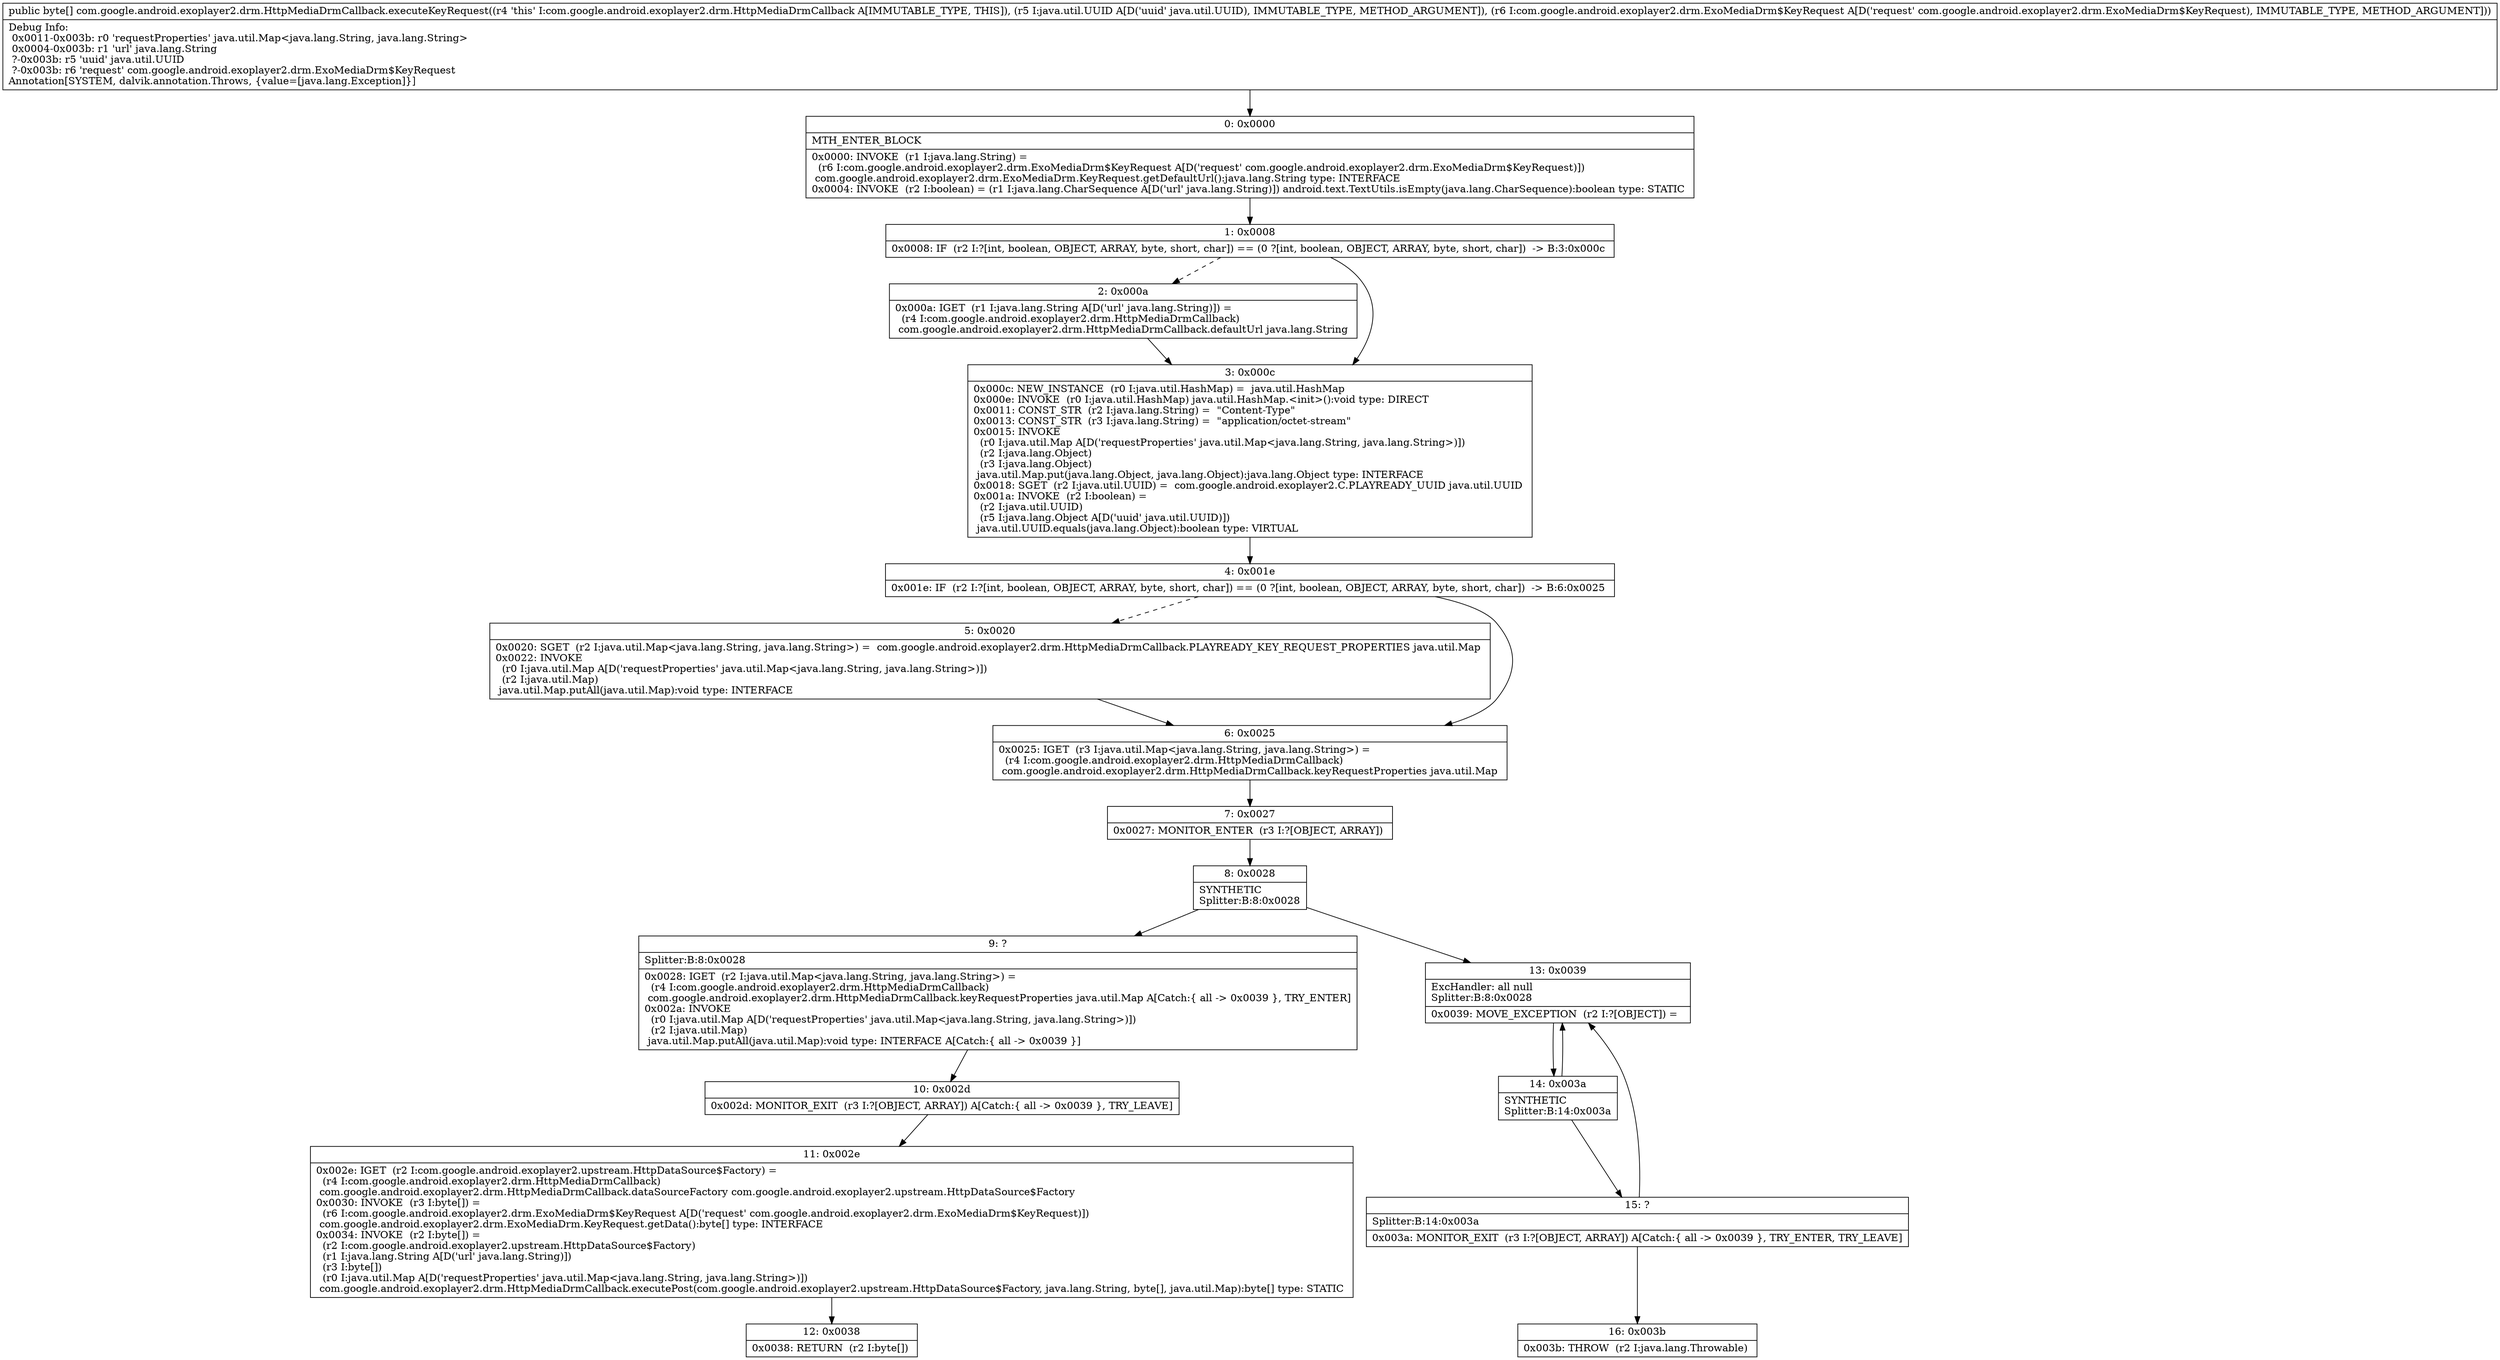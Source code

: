 digraph "CFG forcom.google.android.exoplayer2.drm.HttpMediaDrmCallback.executeKeyRequest(Ljava\/util\/UUID;Lcom\/google\/android\/exoplayer2\/drm\/ExoMediaDrm$KeyRequest;)[B" {
Node_0 [shape=record,label="{0\:\ 0x0000|MTH_ENTER_BLOCK\l|0x0000: INVOKE  (r1 I:java.lang.String) = \l  (r6 I:com.google.android.exoplayer2.drm.ExoMediaDrm$KeyRequest A[D('request' com.google.android.exoplayer2.drm.ExoMediaDrm$KeyRequest)])\l com.google.android.exoplayer2.drm.ExoMediaDrm.KeyRequest.getDefaultUrl():java.lang.String type: INTERFACE \l0x0004: INVOKE  (r2 I:boolean) = (r1 I:java.lang.CharSequence A[D('url' java.lang.String)]) android.text.TextUtils.isEmpty(java.lang.CharSequence):boolean type: STATIC \l}"];
Node_1 [shape=record,label="{1\:\ 0x0008|0x0008: IF  (r2 I:?[int, boolean, OBJECT, ARRAY, byte, short, char]) == (0 ?[int, boolean, OBJECT, ARRAY, byte, short, char])  \-\> B:3:0x000c \l}"];
Node_2 [shape=record,label="{2\:\ 0x000a|0x000a: IGET  (r1 I:java.lang.String A[D('url' java.lang.String)]) = \l  (r4 I:com.google.android.exoplayer2.drm.HttpMediaDrmCallback)\l com.google.android.exoplayer2.drm.HttpMediaDrmCallback.defaultUrl java.lang.String \l}"];
Node_3 [shape=record,label="{3\:\ 0x000c|0x000c: NEW_INSTANCE  (r0 I:java.util.HashMap) =  java.util.HashMap \l0x000e: INVOKE  (r0 I:java.util.HashMap) java.util.HashMap.\<init\>():void type: DIRECT \l0x0011: CONST_STR  (r2 I:java.lang.String) =  \"Content\-Type\" \l0x0013: CONST_STR  (r3 I:java.lang.String) =  \"application\/octet\-stream\" \l0x0015: INVOKE  \l  (r0 I:java.util.Map A[D('requestProperties' java.util.Map\<java.lang.String, java.lang.String\>)])\l  (r2 I:java.lang.Object)\l  (r3 I:java.lang.Object)\l java.util.Map.put(java.lang.Object, java.lang.Object):java.lang.Object type: INTERFACE \l0x0018: SGET  (r2 I:java.util.UUID) =  com.google.android.exoplayer2.C.PLAYREADY_UUID java.util.UUID \l0x001a: INVOKE  (r2 I:boolean) = \l  (r2 I:java.util.UUID)\l  (r5 I:java.lang.Object A[D('uuid' java.util.UUID)])\l java.util.UUID.equals(java.lang.Object):boolean type: VIRTUAL \l}"];
Node_4 [shape=record,label="{4\:\ 0x001e|0x001e: IF  (r2 I:?[int, boolean, OBJECT, ARRAY, byte, short, char]) == (0 ?[int, boolean, OBJECT, ARRAY, byte, short, char])  \-\> B:6:0x0025 \l}"];
Node_5 [shape=record,label="{5\:\ 0x0020|0x0020: SGET  (r2 I:java.util.Map\<java.lang.String, java.lang.String\>) =  com.google.android.exoplayer2.drm.HttpMediaDrmCallback.PLAYREADY_KEY_REQUEST_PROPERTIES java.util.Map \l0x0022: INVOKE  \l  (r0 I:java.util.Map A[D('requestProperties' java.util.Map\<java.lang.String, java.lang.String\>)])\l  (r2 I:java.util.Map)\l java.util.Map.putAll(java.util.Map):void type: INTERFACE \l}"];
Node_6 [shape=record,label="{6\:\ 0x0025|0x0025: IGET  (r3 I:java.util.Map\<java.lang.String, java.lang.String\>) = \l  (r4 I:com.google.android.exoplayer2.drm.HttpMediaDrmCallback)\l com.google.android.exoplayer2.drm.HttpMediaDrmCallback.keyRequestProperties java.util.Map \l}"];
Node_7 [shape=record,label="{7\:\ 0x0027|0x0027: MONITOR_ENTER  (r3 I:?[OBJECT, ARRAY]) \l}"];
Node_8 [shape=record,label="{8\:\ 0x0028|SYNTHETIC\lSplitter:B:8:0x0028\l}"];
Node_9 [shape=record,label="{9\:\ ?|Splitter:B:8:0x0028\l|0x0028: IGET  (r2 I:java.util.Map\<java.lang.String, java.lang.String\>) = \l  (r4 I:com.google.android.exoplayer2.drm.HttpMediaDrmCallback)\l com.google.android.exoplayer2.drm.HttpMediaDrmCallback.keyRequestProperties java.util.Map A[Catch:\{ all \-\> 0x0039 \}, TRY_ENTER]\l0x002a: INVOKE  \l  (r0 I:java.util.Map A[D('requestProperties' java.util.Map\<java.lang.String, java.lang.String\>)])\l  (r2 I:java.util.Map)\l java.util.Map.putAll(java.util.Map):void type: INTERFACE A[Catch:\{ all \-\> 0x0039 \}]\l}"];
Node_10 [shape=record,label="{10\:\ 0x002d|0x002d: MONITOR_EXIT  (r3 I:?[OBJECT, ARRAY]) A[Catch:\{ all \-\> 0x0039 \}, TRY_LEAVE]\l}"];
Node_11 [shape=record,label="{11\:\ 0x002e|0x002e: IGET  (r2 I:com.google.android.exoplayer2.upstream.HttpDataSource$Factory) = \l  (r4 I:com.google.android.exoplayer2.drm.HttpMediaDrmCallback)\l com.google.android.exoplayer2.drm.HttpMediaDrmCallback.dataSourceFactory com.google.android.exoplayer2.upstream.HttpDataSource$Factory \l0x0030: INVOKE  (r3 I:byte[]) = \l  (r6 I:com.google.android.exoplayer2.drm.ExoMediaDrm$KeyRequest A[D('request' com.google.android.exoplayer2.drm.ExoMediaDrm$KeyRequest)])\l com.google.android.exoplayer2.drm.ExoMediaDrm.KeyRequest.getData():byte[] type: INTERFACE \l0x0034: INVOKE  (r2 I:byte[]) = \l  (r2 I:com.google.android.exoplayer2.upstream.HttpDataSource$Factory)\l  (r1 I:java.lang.String A[D('url' java.lang.String)])\l  (r3 I:byte[])\l  (r0 I:java.util.Map A[D('requestProperties' java.util.Map\<java.lang.String, java.lang.String\>)])\l com.google.android.exoplayer2.drm.HttpMediaDrmCallback.executePost(com.google.android.exoplayer2.upstream.HttpDataSource$Factory, java.lang.String, byte[], java.util.Map):byte[] type: STATIC \l}"];
Node_12 [shape=record,label="{12\:\ 0x0038|0x0038: RETURN  (r2 I:byte[]) \l}"];
Node_13 [shape=record,label="{13\:\ 0x0039|ExcHandler: all null\lSplitter:B:8:0x0028\l|0x0039: MOVE_EXCEPTION  (r2 I:?[OBJECT]) =  \l}"];
Node_14 [shape=record,label="{14\:\ 0x003a|SYNTHETIC\lSplitter:B:14:0x003a\l}"];
Node_15 [shape=record,label="{15\:\ ?|Splitter:B:14:0x003a\l|0x003a: MONITOR_EXIT  (r3 I:?[OBJECT, ARRAY]) A[Catch:\{ all \-\> 0x0039 \}, TRY_ENTER, TRY_LEAVE]\l}"];
Node_16 [shape=record,label="{16\:\ 0x003b|0x003b: THROW  (r2 I:java.lang.Throwable) \l}"];
MethodNode[shape=record,label="{public byte[] com.google.android.exoplayer2.drm.HttpMediaDrmCallback.executeKeyRequest((r4 'this' I:com.google.android.exoplayer2.drm.HttpMediaDrmCallback A[IMMUTABLE_TYPE, THIS]), (r5 I:java.util.UUID A[D('uuid' java.util.UUID), IMMUTABLE_TYPE, METHOD_ARGUMENT]), (r6 I:com.google.android.exoplayer2.drm.ExoMediaDrm$KeyRequest A[D('request' com.google.android.exoplayer2.drm.ExoMediaDrm$KeyRequest), IMMUTABLE_TYPE, METHOD_ARGUMENT]))  | Debug Info:\l  0x0011\-0x003b: r0 'requestProperties' java.util.Map\<java.lang.String, java.lang.String\>\l  0x0004\-0x003b: r1 'url' java.lang.String\l  ?\-0x003b: r5 'uuid' java.util.UUID\l  ?\-0x003b: r6 'request' com.google.android.exoplayer2.drm.ExoMediaDrm$KeyRequest\lAnnotation[SYSTEM, dalvik.annotation.Throws, \{value=[java.lang.Exception]\}]\l}"];
MethodNode -> Node_0;
Node_0 -> Node_1;
Node_1 -> Node_2[style=dashed];
Node_1 -> Node_3;
Node_2 -> Node_3;
Node_3 -> Node_4;
Node_4 -> Node_5[style=dashed];
Node_4 -> Node_6;
Node_5 -> Node_6;
Node_6 -> Node_7;
Node_7 -> Node_8;
Node_8 -> Node_9;
Node_8 -> Node_13;
Node_9 -> Node_10;
Node_10 -> Node_11;
Node_11 -> Node_12;
Node_13 -> Node_14;
Node_14 -> Node_15;
Node_14 -> Node_13;
Node_15 -> Node_16;
Node_15 -> Node_13;
}

